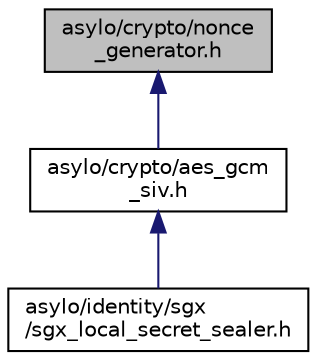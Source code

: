 digraph "asylo/crypto/nonce_generator.h"
{
  edge [fontname="Helvetica",fontsize="10",labelfontname="Helvetica",labelfontsize="10"];
  node [fontname="Helvetica",fontsize="10",shape=record];
  Node15 [label="asylo/crypto/nonce\l_generator.h",height=0.2,width=0.4,color="black", fillcolor="grey75", style="filled", fontcolor="black"];
  Node15 -> Node16 [dir="back",color="midnightblue",fontsize="10",style="solid",fontname="Helvetica"];
  Node16 [label="asylo/crypto/aes_gcm\l_siv.h",height=0.2,width=0.4,color="black", fillcolor="white", style="filled",URL="$aes__gcm__siv_8h.html"];
  Node16 -> Node17 [dir="back",color="midnightblue",fontsize="10",style="solid",fontname="Helvetica"];
  Node17 [label="asylo/identity/sgx\l/sgx_local_secret_sealer.h",height=0.2,width=0.4,color="black", fillcolor="white", style="filled",URL="$sgx__local__secret__sealer_8h.html"];
}
